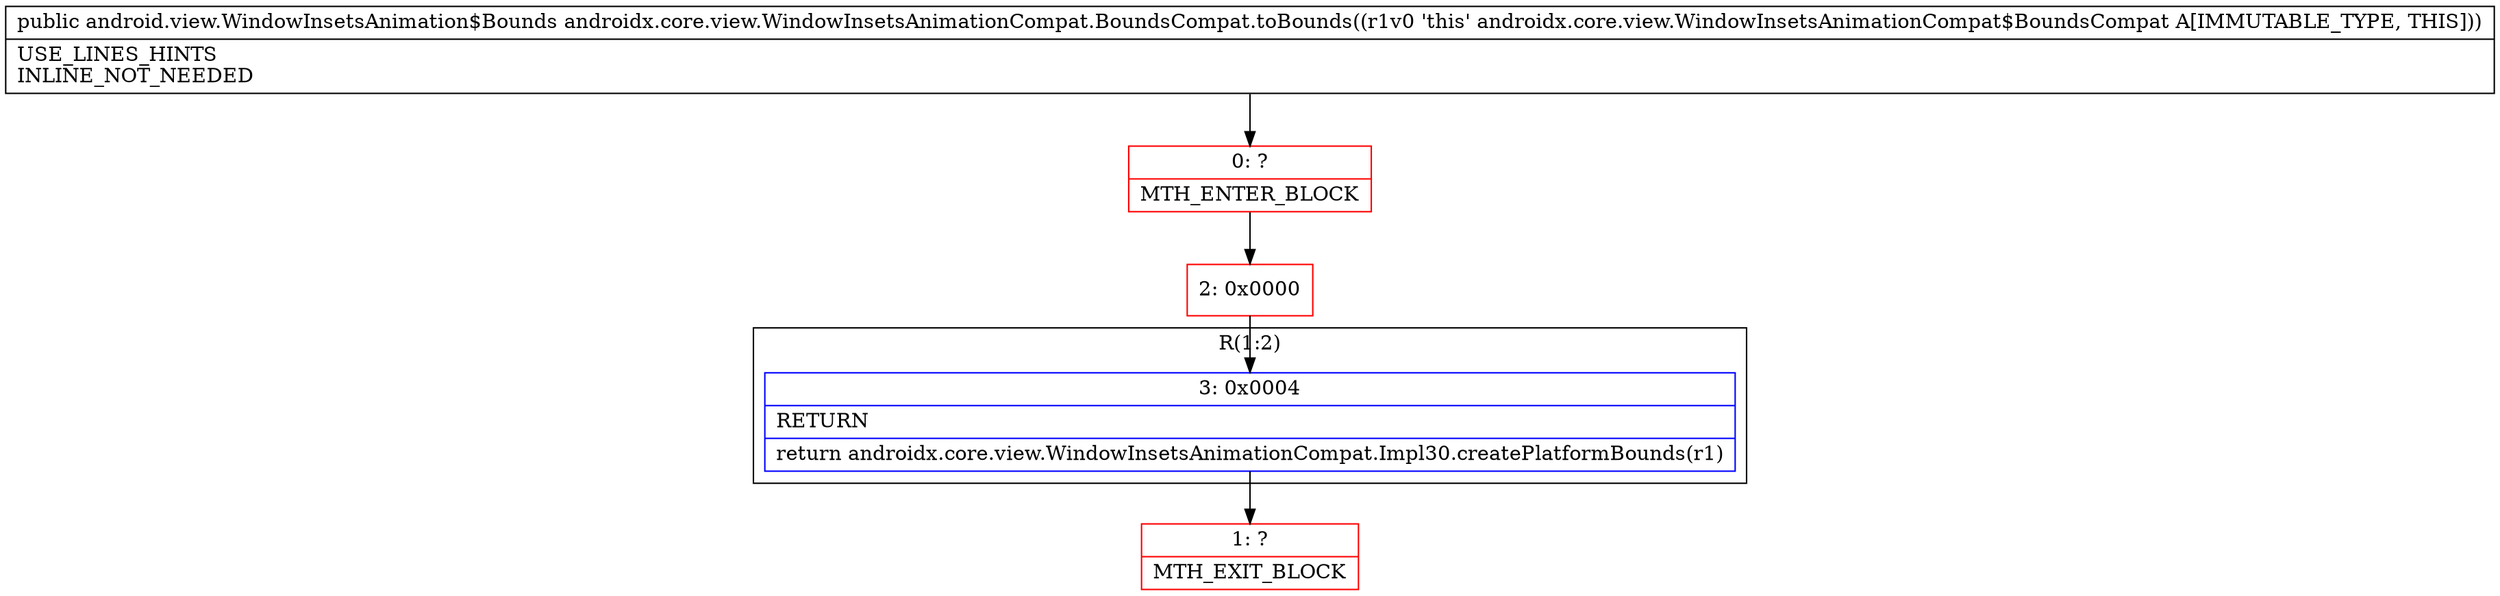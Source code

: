 digraph "CFG forandroidx.core.view.WindowInsetsAnimationCompat.BoundsCompat.toBounds()Landroid\/view\/WindowInsetsAnimation$Bounds;" {
subgraph cluster_Region_1682113798 {
label = "R(1:2)";
node [shape=record,color=blue];
Node_3 [shape=record,label="{3\:\ 0x0004|RETURN\l|return androidx.core.view.WindowInsetsAnimationCompat.Impl30.createPlatformBounds(r1)\l}"];
}
Node_0 [shape=record,color=red,label="{0\:\ ?|MTH_ENTER_BLOCK\l}"];
Node_2 [shape=record,color=red,label="{2\:\ 0x0000}"];
Node_1 [shape=record,color=red,label="{1\:\ ?|MTH_EXIT_BLOCK\l}"];
MethodNode[shape=record,label="{public android.view.WindowInsetsAnimation$Bounds androidx.core.view.WindowInsetsAnimationCompat.BoundsCompat.toBounds((r1v0 'this' androidx.core.view.WindowInsetsAnimationCompat$BoundsCompat A[IMMUTABLE_TYPE, THIS]))  | USE_LINES_HINTS\lINLINE_NOT_NEEDED\l}"];
MethodNode -> Node_0;Node_3 -> Node_1;
Node_0 -> Node_2;
Node_2 -> Node_3;
}


